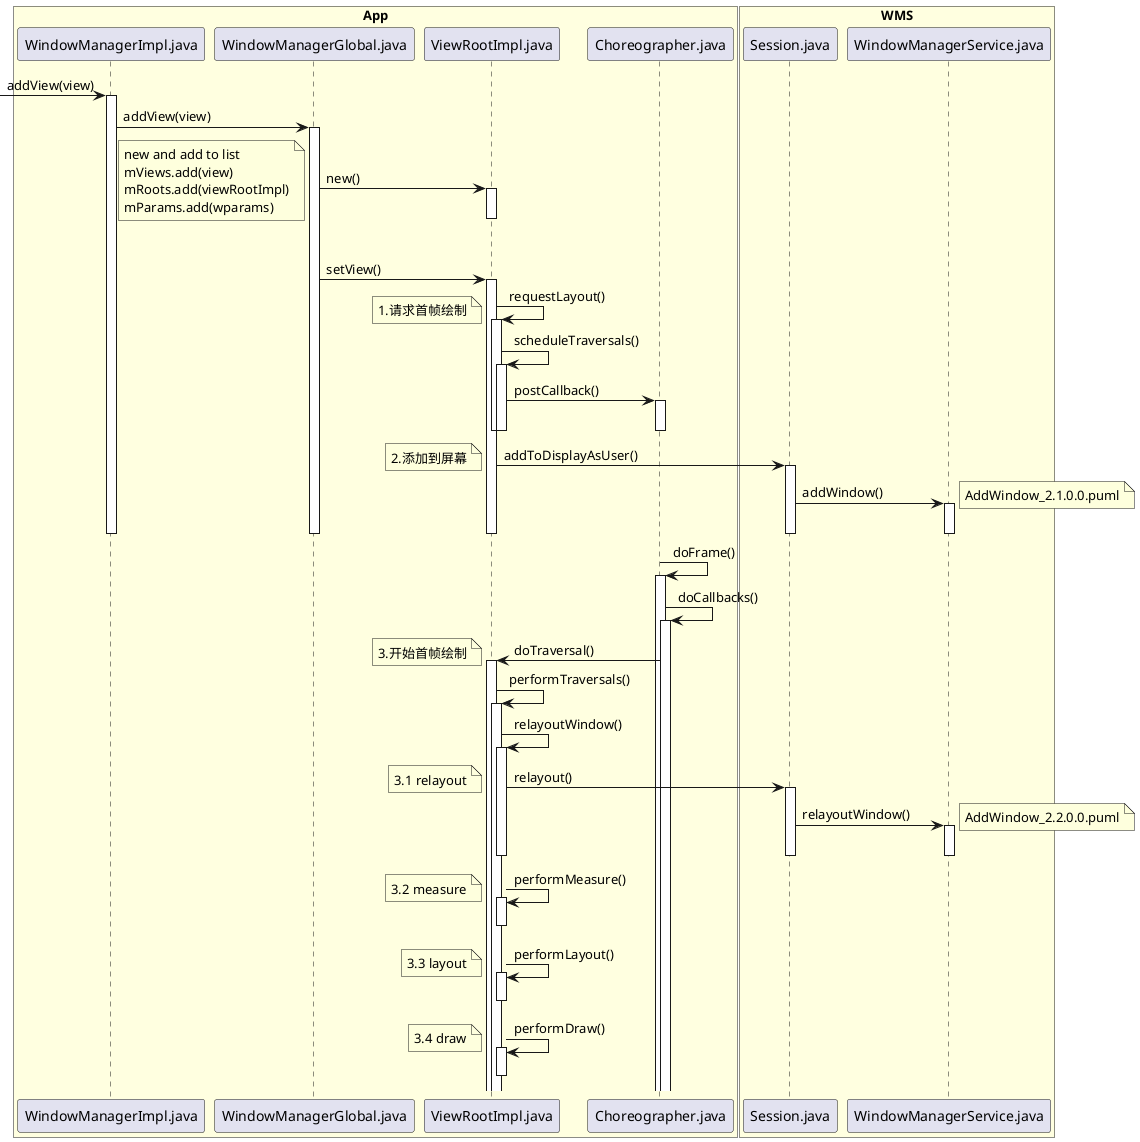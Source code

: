 @startuml
box "App" #LightYellow
participant WindowManagerImpl.java
participant WindowManagerGlobal.java
participant ViewRootImpl.java
participant Choreographer.java
end box

box "WMS" #LightYellow
participant Session.java
participant WindowManagerService.java
end box

-> WindowManagerImpl.java: addView(view)
activate WindowManagerImpl.java
WindowManagerImpl.java -> WindowManagerGlobal.java: addView(view)
activate WindowManagerGlobal.java
WindowManagerGlobal.java -> ViewRootImpl.java: new()
activate ViewRootImpl.java
deactivate ViewRootImpl.java
note left
new and add to list
mViews.add(view)
mRoots.add(viewRootImpl)
mParams.add(wparams)
end note
WindowManagerGlobal.java -> ViewRootImpl.java: setView()
activate ViewRootImpl.java
ViewRootImpl.java -> ViewRootImpl.java: requestLayout()
activate ViewRootImpl.java
note left:1.请求首帧绘制
ViewRootImpl.java -> ViewRootImpl.java: scheduleTraversals()
activate ViewRootImpl.java
ViewRootImpl.java -> Choreographer.java: postCallback()
activate Choreographer.java
deactivate Choreographer.java
deactivate ViewRootImpl.java
deactivate ViewRootImpl.java

ViewRootImpl.java -> Session.java: addToDisplayAsUser()
activate Session.java
note left:2.添加到屏幕
Session.java -> WindowManagerService.java: addWindow()
activate WindowManagerService.java
deactivate ViewRootImpl.java
deactivate WindowManagerGlobal.java
deactivate WindowManagerImpl.java
deactivate WindowManagerService.java
deactivate Session.java
note right: AddWindow_2.1.0.0.puml

Choreographer.java -> Choreographer.java: doFrame()
activate Choreographer.java
Choreographer.java -> Choreographer.java: doCallbacks()
activate Choreographer.java
Choreographer.java -> ViewRootImpl.java: doTraversal()
note left: 3.开始首帧绘制
activate ViewRootImpl.java

ViewRootImpl.java -> ViewRootImpl.java: performTraversals()
activate ViewRootImpl.java
ViewRootImpl.java -> ViewRootImpl.java: relayoutWindow()
activate ViewRootImpl.java
ViewRootImpl.java -> Session.java: relayout()
note left: 3.1 relayout
activate Session.java
Session.java -> WindowManagerService.java: relayoutWindow()
activate WindowManagerService.java
deactivate WindowManagerService.java
deactivate Session.java
note right:AddWindow_2.2.0.0.puml
deactivate ViewRootImpl.java

ViewRootImpl.java -> ViewRootImpl.java: performMeasure()
note left: 3.2 measure
activate ViewRootImpl.java
deactivate ViewRootImpl.java
ViewRootImpl.java -> ViewRootImpl.java: performLayout()
note left: 3.3 layout
activate ViewRootImpl.java
deactivate ViewRootImpl.java
ViewRootImpl.java -> ViewRootImpl.java: performDraw()
note left: 3.4 draw
activate ViewRootImpl.java
deactivate ViewRootImpl.java


@enduml